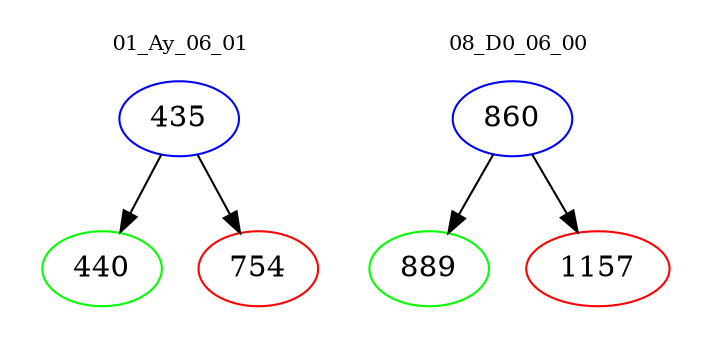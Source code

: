digraph{
subgraph cluster_0 {
color = white
label = "01_Ay_06_01";
fontsize=10;
T0_435 [label="435", color="blue"]
T0_435 -> T0_440 [color="black"]
T0_440 [label="440", color="green"]
T0_435 -> T0_754 [color="black"]
T0_754 [label="754", color="red"]
}
subgraph cluster_1 {
color = white
label = "08_D0_06_00";
fontsize=10;
T1_860 [label="860", color="blue"]
T1_860 -> T1_889 [color="black"]
T1_889 [label="889", color="green"]
T1_860 -> T1_1157 [color="black"]
T1_1157 [label="1157", color="red"]
}
}
